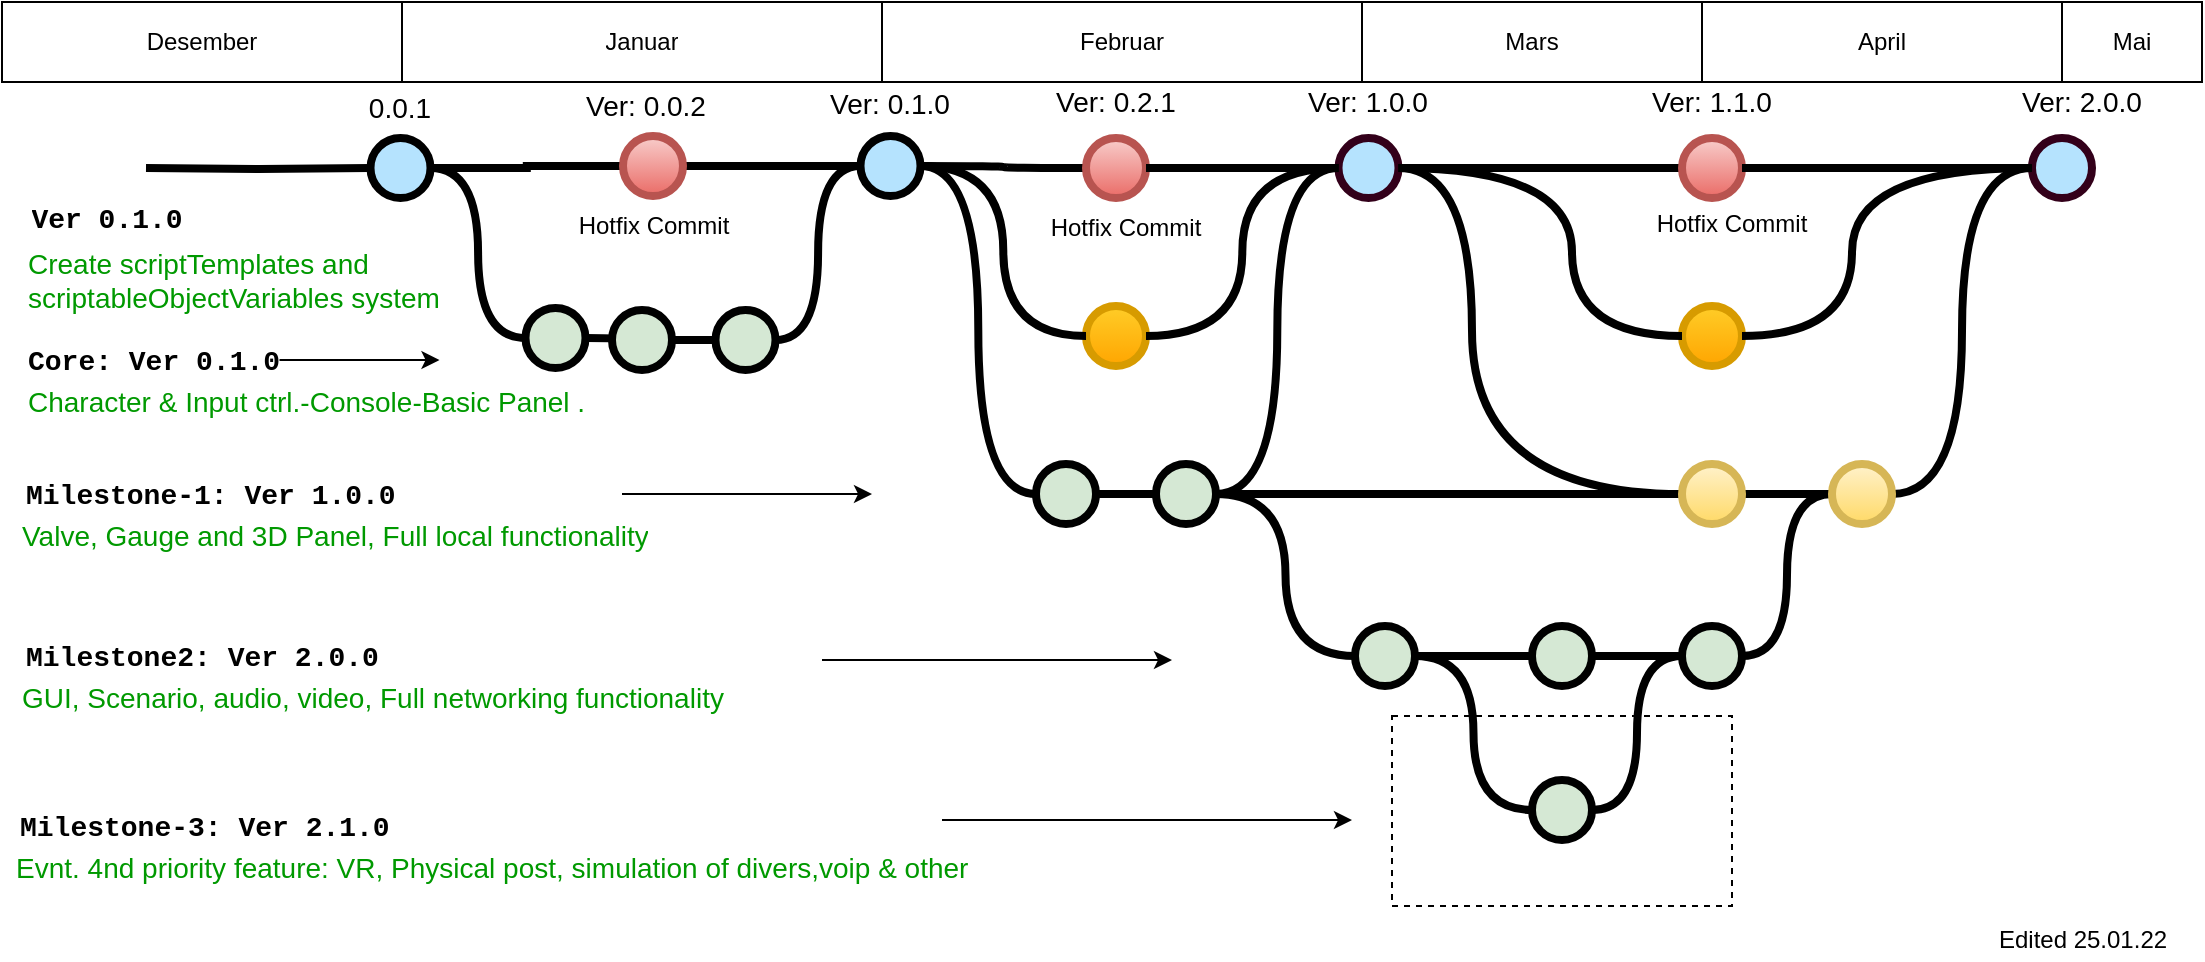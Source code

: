 <mxfile version="14.9.6" type="device"><diagram id="yPxyJZ8AM_hMuL3Unpa9" name="complex gitflow"><mxGraphModel dx="1220" dy="1127" grid="1" gridSize="10" guides="1" tooltips="1" connect="1" arrows="1" fold="1" page="1" pageScale="1" pageWidth="1100" pageHeight="850" math="0" shadow="0"><root><mxCell id="0"/><mxCell id="1" parent="0"/><mxCell id="LVdkpB_ZhsbsHTu6FTD1-12" value="" style="rounded=0;whiteSpace=wrap;html=1;dashed=1;" vertex="1" parent="1"><mxGeometry x="695" y="358" width="170" height="95" as="geometry"/></mxCell><mxCell id="uWUnNED6HEl2aK5fdaIb-7" value="Hotfix Commit" style="text;html=1;strokeColor=none;fillColor=none;align=center;verticalAlign=middle;whiteSpace=wrap;overflow=hidden;" parent="1" vertex="1"><mxGeometry x="285.5" y="98" width="80" height="30" as="geometry"/></mxCell><mxCell id="uWUnNED6HEl2aK5fdaIb-8" value="" style="edgeStyle=orthogonalEdgeStyle;rounded=0;html=1;jettySize=auto;orthogonalLoop=1;plain-blue;endArrow=none;endFill=0;strokeWidth=4;strokeColor=#000000;entryX=0;entryY=0.5;entryDx=0;entryDy=0;entryPerimeter=0;" parent="1" source="uWUnNED6HEl2aK5fdaIb-10" target="9hBKPDzoitwpIBdzFDQ7-16" edge="1"><mxGeometry x="214.25" y="84" as="geometry"><mxPoint x="364.25" y="84" as="targetPoint"/></mxGeometry></mxCell><mxCell id="uWUnNED6HEl2aK5fdaIb-9" style="edgeStyle=orthogonalEdgeStyle;curved=1;rounded=0;html=1;exitX=1;exitY=0.5;exitPerimeter=0;entryX=0;entryY=0.5;entryPerimeter=0;endArrow=none;endFill=0;jettySize=auto;orthogonalLoop=1;strokeWidth=4;fontSize=15;" parent="1" source="uWUnNED6HEl2aK5fdaIb-10" target="uWUnNED6HEl2aK5fdaIb-15" edge="1"><mxGeometry relative="1" as="geometry"/></mxCell><mxCell id="uWUnNED6HEl2aK5fdaIb-10" value="" style="verticalLabelPosition=bottom;verticalAlign=top;html=1;strokeWidth=4;shape=mxgraph.flowchart.on-page_reference;plain-blue;gradientColor=none;fillColor=#B5E3Fe;strokeColor=#000000;" parent="1" vertex="1"><mxGeometry x="184.25" y="69" width="30" height="30" as="geometry"/></mxCell><mxCell id="uWUnNED6HEl2aK5fdaIb-80" value="" style="edgeStyle=orthogonalEdgeStyle;curved=1;rounded=0;orthogonalLoop=1;jettySize=auto;html=1;endArrow=none;endFill=0;strokeWidth=4;entryX=0;entryY=0.5;entryDx=0;entryDy=0;entryPerimeter=0;" parent="1" source="uWUnNED6HEl2aK5fdaIb-11" target="E5Rab_nmGA3VLxjeqgws-47" edge="1"><mxGeometry relative="1" as="geometry"><mxPoint x="541.5" y="85" as="targetPoint"/></mxGeometry></mxCell><mxCell id="uWUnNED6HEl2aK5fdaIb-105" style="edgeStyle=orthogonalEdgeStyle;curved=1;rounded=0;orthogonalLoop=1;jettySize=auto;html=1;exitX=1;exitY=0.5;exitDx=0;exitDy=0;exitPerimeter=0;entryX=0;entryY=0.5;entryDx=0;entryDy=0;entryPerimeter=0;endArrow=none;endFill=0;strokeWidth=4;fontFamily=Courier New;fontColor=#009900;" parent="1" source="uWUnNED6HEl2aK5fdaIb-11" target="uWUnNED6HEl2aK5fdaIb-104" edge="1"><mxGeometry relative="1" as="geometry"/></mxCell><mxCell id="uWUnNED6HEl2aK5fdaIb-11" value="" style="verticalLabelPosition=bottom;verticalAlign=top;html=1;strokeWidth=4;shape=mxgraph.flowchart.on-page_reference;plain-blue;gradientColor=none;strokeColor=#000000;fillColor=#B5E3FE;" parent="1" vertex="1"><mxGeometry x="429.25" y="68" width="30" height="30" as="geometry"/></mxCell><mxCell id="uWUnNED6HEl2aK5fdaIb-109" value="" style="verticalLabelPosition=bottom;verticalAlign=top;html=1;strokeWidth=4;shape=mxgraph.flowchart.on-page_reference;plain-blue;gradientColor=none;strokeColor=#33001A;fillColor=#B5E3FE;" parent="1" vertex="1"><mxGeometry x="668.25" y="69" width="30" height="30" as="geometry"/></mxCell><mxCell id="uWUnNED6HEl2aK5fdaIb-12" value="" style="edgeStyle=orthogonalEdgeStyle;rounded=0;html=1;jettySize=auto;orthogonalLoop=1;strokeWidth=4;endArrow=none;endFill=0;" parent="1" target="uWUnNED6HEl2aK5fdaIb-10" edge="1"><mxGeometry x="114.25" y="84" as="geometry"><mxPoint x="72" y="84" as="sourcePoint"/></mxGeometry></mxCell><mxCell id="uWUnNED6HEl2aK5fdaIb-13" value="Ver 0.1.0" style="text;html=1;strokeColor=none;fillColor=none;align=center;verticalAlign=middle;whiteSpace=wrap;overflow=hidden;fontSize=14;fontStyle=1;fontFamily=Courier New;" parent="1" vertex="1"><mxGeometry x="5" y="89" width="95" height="42" as="geometry"/></mxCell><mxCell id="uWUnNED6HEl2aK5fdaIb-14" style="edgeStyle=orthogonalEdgeStyle;curved=1;rounded=0;html=1;exitX=1;exitY=0.5;exitPerimeter=0;endArrow=none;endFill=0;jettySize=auto;orthogonalLoop=1;strokeWidth=4;fontSize=15;" parent="1" source="uWUnNED6HEl2aK5fdaIb-15" target="uWUnNED6HEl2aK5fdaIb-17" edge="1"><mxGeometry relative="1" as="geometry"/></mxCell><mxCell id="uWUnNED6HEl2aK5fdaIb-15" value="" style="verticalLabelPosition=bottom;verticalAlign=top;html=1;strokeWidth=4;shape=mxgraph.flowchart.on-page_reference;plain-purple;gradientColor=none;strokeColor=#000000;fillColor=#D5E8D4;" parent="1" vertex="1"><mxGeometry x="261.75" y="154" width="30" height="30" as="geometry"/></mxCell><mxCell id="uWUnNED6HEl2aK5fdaIb-16" style="edgeStyle=orthogonalEdgeStyle;curved=1;rounded=0;html=1;exitX=1;exitY=0.5;exitPerimeter=0;entryX=0;entryY=0.5;entryPerimeter=0;endArrow=none;endFill=0;jettySize=auto;orthogonalLoop=1;strokeWidth=4;fontSize=15;" parent="1" source="uWUnNED6HEl2aK5fdaIb-17" target="uWUnNED6HEl2aK5fdaIb-19" edge="1"><mxGeometry relative="1" as="geometry"/></mxCell><mxCell id="uWUnNED6HEl2aK5fdaIb-17" value="" style="verticalLabelPosition=bottom;verticalAlign=top;html=1;strokeWidth=4;shape=mxgraph.flowchart.on-page_reference;plain-purple;gradientColor=none;strokeColor=#000000;fillColor=#D5E8D4;" parent="1" vertex="1"><mxGeometry x="305" y="155" width="30" height="30" as="geometry"/></mxCell><mxCell id="uWUnNED6HEl2aK5fdaIb-18" style="edgeStyle=orthogonalEdgeStyle;curved=1;rounded=0;html=1;exitX=1;exitY=0.5;exitPerimeter=0;entryX=0;entryY=0.5;entryPerimeter=0;endArrow=none;endFill=0;jettySize=auto;orthogonalLoop=1;strokeWidth=4;fontSize=15;" parent="1" source="uWUnNED6HEl2aK5fdaIb-19" target="uWUnNED6HEl2aK5fdaIb-11" edge="1"><mxGeometry relative="1" as="geometry"/></mxCell><mxCell id="uWUnNED6HEl2aK5fdaIb-19" value="" style="verticalLabelPosition=bottom;verticalAlign=top;html=1;strokeWidth=4;shape=mxgraph.flowchart.on-page_reference;plain-purple;gradientColor=none;strokeColor=#000000;fillColor=#D5E8D4;" parent="1" vertex="1"><mxGeometry x="356.75" y="155" width="30" height="30" as="geometry"/></mxCell><mxCell id="uWUnNED6HEl2aK5fdaIb-20" value="Core: Ver 0.1.0" style="text;html=1;strokeColor=none;fillColor=none;align=left;verticalAlign=middle;whiteSpace=wrap;overflow=hidden;fontSize=14;fontStyle=1;fontFamily=Courier New;" parent="1" vertex="1"><mxGeometry x="10.75" y="170" width="129.25" height="20" as="geometry"/></mxCell><mxCell id="uWUnNED6HEl2aK5fdaIb-71" value="" style="edgeStyle=orthogonalEdgeStyle;rounded=0;orthogonalLoop=1;jettySize=auto;html=1;endArrow=none;endFill=0;strokeWidth=4;entryX=0;entryY=0.5;entryDx=0;entryDy=0;entryPerimeter=0;" parent="1" source="uWUnNED6HEl2aK5fdaIb-69" target="uWUnNED6HEl2aK5fdaIb-77" edge="1"><mxGeometry relative="1" as="geometry"><mxPoint x="690.5" y="330.059" as="targetPoint"/></mxGeometry></mxCell><mxCell id="uWUnNED6HEl2aK5fdaIb-75" style="edgeStyle=orthogonalEdgeStyle;rounded=0;orthogonalLoop=1;jettySize=auto;html=1;entryX=1;entryY=0.5;entryDx=0;entryDy=0;entryPerimeter=0;endArrow=none;endFill=0;strokeWidth=4;curved=1;" parent="1" source="uWUnNED6HEl2aK5fdaIb-69" target="uWUnNED6HEl2aK5fdaIb-106" edge="1"><mxGeometry relative="1" as="geometry"/></mxCell><mxCell id="uWUnNED6HEl2aK5fdaIb-94" style="edgeStyle=orthogonalEdgeStyle;curved=1;rounded=0;orthogonalLoop=1;jettySize=auto;html=1;exitX=1;exitY=0.5;exitDx=0;exitDy=0;exitPerimeter=0;entryX=0;entryY=0.5;entryDx=0;entryDy=0;entryPerimeter=0;endArrow=none;endFill=0;strokeWidth=4;fontFamily=Courier New;fontColor=#009900;" parent="1" source="uWUnNED6HEl2aK5fdaIb-69" target="uWUnNED6HEl2aK5fdaIb-82" edge="1"><mxGeometry relative="1" as="geometry"/></mxCell><mxCell id="uWUnNED6HEl2aK5fdaIb-69" value="" style="verticalLabelPosition=bottom;verticalAlign=top;html=1;strokeWidth=4;shape=mxgraph.flowchart.on-page_reference;plain-purple;gradientColor=none;strokeColor=#000000;fillColor=#D5E8D4;" parent="1" vertex="1"><mxGeometry x="676.5" y="313" width="30" height="30" as="geometry"/></mxCell><mxCell id="uWUnNED6HEl2aK5fdaIb-96" value="" style="edgeStyle=orthogonalEdgeStyle;curved=1;rounded=0;orthogonalLoop=1;jettySize=auto;html=1;endArrow=none;endFill=0;strokeWidth=4;fontFamily=Courier New;fontColor=#009900;" parent="1" source="uWUnNED6HEl2aK5fdaIb-77" target="uWUnNED6HEl2aK5fdaIb-95" edge="1"><mxGeometry relative="1" as="geometry"/></mxCell><mxCell id="uWUnNED6HEl2aK5fdaIb-77" value="" style="verticalLabelPosition=bottom;verticalAlign=top;html=1;strokeWidth=4;shape=mxgraph.flowchart.on-page_reference;plain-purple;gradientColor=none;strokeColor=#000000;fillColor=#D5E8D4;" parent="1" vertex="1"><mxGeometry x="765" y="313" width="30" height="30" as="geometry"/></mxCell><mxCell id="uWUnNED6HEl2aK5fdaIb-108" style="edgeStyle=orthogonalEdgeStyle;curved=1;rounded=0;orthogonalLoop=1;jettySize=auto;html=1;entryX=0;entryY=0.5;entryDx=0;entryDy=0;entryPerimeter=0;endArrow=none;endFill=0;strokeWidth=4;fontFamily=Courier New;fontColor=#009900;" parent="1" source="uWUnNED6HEl2aK5fdaIb-95" target="E5Rab_nmGA3VLxjeqgws-13" edge="1"><mxGeometry relative="1" as="geometry"/></mxCell><mxCell id="uWUnNED6HEl2aK5fdaIb-95" value="" style="verticalLabelPosition=bottom;verticalAlign=top;html=1;strokeWidth=4;shape=mxgraph.flowchart.on-page_reference;plain-purple;gradientColor=none;strokeColor=#000000;fillColor=#D5E8D4;" parent="1" vertex="1"><mxGeometry x="840" y="313" width="30" height="30" as="geometry"/></mxCell><mxCell id="uWUnNED6HEl2aK5fdaIb-76" value="Milestone-1: Ver 1.0.0" style="text;html=1;strokeColor=none;fillColor=none;align=left;verticalAlign=middle;whiteSpace=wrap;overflow=hidden;fontSize=14;fontStyle=1;fontFamily=Courier New;" parent="1" vertex="1"><mxGeometry x="9.75" y="237" width="210.25" height="20" as="geometry"/></mxCell><mxCell id="uWUnNED6HEl2aK5fdaIb-82" value="" style="verticalLabelPosition=bottom;verticalAlign=top;html=1;strokeWidth=4;shape=mxgraph.flowchart.on-page_reference;plain-purple;gradientColor=none;strokeColor=#000000;fillColor=#D5E8D4;" parent="1" vertex="1"><mxGeometry x="765" y="390" width="30" height="30" as="geometry"/></mxCell><mxCell id="uWUnNED6HEl2aK5fdaIb-97" style="edgeStyle=orthogonalEdgeStyle;curved=1;rounded=0;orthogonalLoop=1;jettySize=auto;html=1;exitX=1;exitY=0.5;exitDx=0;exitDy=0;exitPerimeter=0;entryX=0;entryY=0.5;entryDx=0;entryDy=0;entryPerimeter=0;endArrow=none;endFill=0;strokeWidth=4;fontFamily=Courier New;fontColor=#009900;" parent="1" source="uWUnNED6HEl2aK5fdaIb-82" target="uWUnNED6HEl2aK5fdaIb-95" edge="1"><mxGeometry relative="1" as="geometry"><mxPoint x="824" y="404" as="sourcePoint"/></mxGeometry></mxCell><mxCell id="uWUnNED6HEl2aK5fdaIb-86" value="Milestone2: Ver 2.0.0" style="text;html=1;strokeColor=none;fillColor=none;align=left;verticalAlign=middle;whiteSpace=wrap;overflow=hidden;fontSize=14;fontStyle=1;fontFamily=Courier New;" parent="1" vertex="1"><mxGeometry x="9.5" y="318" width="260.5" height="20" as="geometry"/></mxCell><mxCell id="uWUnNED6HEl2aK5fdaIb-87" value="Valve, Gauge and 3D Panel, Full local functionality" style="text;html=1;strokeColor=none;fillColor=none;align=left;verticalAlign=middle;whiteSpace=wrap;overflow=hidden;fontSize=14;fontStyle=0;fontColor=#009900;" parent="1" vertex="1"><mxGeometry x="7.75" y="257" width="452.25" height="20" as="geometry"/></mxCell><mxCell id="uWUnNED6HEl2aK5fdaIb-88" value="GUI, Scenario, audio, video, Full networking functionality" style="text;html=1;strokeColor=none;fillColor=none;align=left;verticalAlign=middle;whiteSpace=wrap;overflow=hidden;fontSize=14;fontStyle=0;fontColor=#009900;" parent="1" vertex="1"><mxGeometry x="7.75" y="338" width="582.25" height="20" as="geometry"/></mxCell><mxCell id="uWUnNED6HEl2aK5fdaIb-89" value="Character &amp;amp; Input ctrl.-Console-Basic Panel ." style="text;html=1;strokeColor=none;fillColor=none;align=left;verticalAlign=middle;whiteSpace=wrap;overflow=hidden;fontSize=14;fontStyle=0;fontColor=#009900;" parent="1" vertex="1"><mxGeometry x="10.75" y="190" width="421.25" height="20" as="geometry"/></mxCell><mxCell id="uWUnNED6HEl2aK5fdaIb-90" value="Create scriptTemplates and scriptableObjectVariables system" style="text;html=1;strokeColor=none;fillColor=none;align=left;verticalAlign=middle;whiteSpace=wrap;overflow=hidden;fontSize=14;fontStyle=0;fontColor=#009900;" parent="1" vertex="1"><mxGeometry x="10.75" y="119" width="209.25" height="41" as="geometry"/></mxCell><mxCell id="uWUnNED6HEl2aK5fdaIb-91" value="" style="endArrow=classic;html=1;strokeWidth=1;fontFamily=Courier New;fontColor=#009900;" parent="1" edge="1"><mxGeometry width="50" height="50" relative="1" as="geometry"><mxPoint x="410" y="330" as="sourcePoint"/><mxPoint x="585" y="330" as="targetPoint"/></mxGeometry></mxCell><mxCell id="uWUnNED6HEl2aK5fdaIb-92" value="" style="endArrow=classic;html=1;strokeWidth=1;fontFamily=Courier New;fontColor=#009900;" parent="1" edge="1"><mxGeometry width="50" height="50" relative="1" as="geometry"><mxPoint x="310" y="247" as="sourcePoint"/><mxPoint x="435" y="247" as="targetPoint"/></mxGeometry></mxCell><mxCell id="uWUnNED6HEl2aK5fdaIb-93" value="" style="endArrow=classic;html=1;strokeWidth=1;fontFamily=Courier New;fontColor=#009900;" parent="1" edge="1"><mxGeometry width="50" height="50" relative="1" as="geometry"><mxPoint x="138.75" y="180" as="sourcePoint"/><mxPoint x="218.75" y="180" as="targetPoint"/></mxGeometry></mxCell><mxCell id="uWUnNED6HEl2aK5fdaIb-103" value="0.0.1" style="text;html=1;strokeColor=none;fillColor=none;align=center;verticalAlign=middle;whiteSpace=wrap;overflow=hidden;fontSize=14;" parent="1" vertex="1"><mxGeometry x="164.25" y="43" width="70" height="20" as="geometry"/></mxCell><mxCell id="uWUnNED6HEl2aK5fdaIb-107" value="" style="edgeStyle=orthogonalEdgeStyle;curved=1;rounded=0;orthogonalLoop=1;jettySize=auto;html=1;endArrow=none;endFill=0;strokeWidth=4;fontFamily=Courier New;fontColor=#009900;" parent="1" source="uWUnNED6HEl2aK5fdaIb-104" target="uWUnNED6HEl2aK5fdaIb-106" edge="1"><mxGeometry relative="1" as="geometry"/></mxCell><mxCell id="uWUnNED6HEl2aK5fdaIb-104" value="" style="verticalLabelPosition=bottom;verticalAlign=top;html=1;strokeWidth=4;shape=mxgraph.flowchart.on-page_reference;plain-purple;gradientColor=none;strokeColor=#000000;fillColor=#D5E8D4;" parent="1" vertex="1"><mxGeometry x="517" y="232" width="30" height="30" as="geometry"/></mxCell><mxCell id="uWUnNED6HEl2aK5fdaIb-115" style="edgeStyle=orthogonalEdgeStyle;curved=1;rounded=0;orthogonalLoop=1;jettySize=auto;html=1;entryX=0;entryY=0.5;entryDx=0;entryDy=0;entryPerimeter=0;endArrow=none;endFill=0;strokeWidth=4;fontFamily=Courier New;fontColor=#009900;" parent="1" source="uWUnNED6HEl2aK5fdaIb-106" target="uWUnNED6HEl2aK5fdaIb-109" edge="1"><mxGeometry relative="1" as="geometry"/></mxCell><mxCell id="uWUnNED6HEl2aK5fdaIb-106" value="" style="verticalLabelPosition=bottom;verticalAlign=top;html=1;strokeWidth=4;shape=mxgraph.flowchart.on-page_reference;plain-purple;gradientColor=none;strokeColor=#000000;fillColor=#D5E8D4;" parent="1" vertex="1"><mxGeometry x="577" y="232" width="30" height="30" as="geometry"/></mxCell><mxCell id="uWUnNED6HEl2aK5fdaIb-116" value="Ver: 0.1.0" style="text;html=1;strokeColor=none;fillColor=none;align=center;verticalAlign=middle;whiteSpace=wrap;overflow=hidden;fontSize=14;" parent="1" vertex="1"><mxGeometry x="389.25" y="41" width="110" height="20" as="geometry"/></mxCell><mxCell id="9hBKPDzoitwpIBdzFDQ7-21" value="" style="edgeStyle=orthogonalEdgeStyle;rounded=0;orthogonalLoop=1;jettySize=auto;html=1;fontSize=15;endArrow=none;endFill=0;strokeWidth=4;entryX=0;entryY=0.5;entryDx=0;entryDy=0;entryPerimeter=0;" parent="1" source="9hBKPDzoitwpIBdzFDQ7-16" target="uWUnNED6HEl2aK5fdaIb-11" edge="1"><mxGeometry relative="1" as="geometry"><mxPoint x="418.5" y="85" as="targetPoint"/></mxGeometry></mxCell><mxCell id="9hBKPDzoitwpIBdzFDQ7-16" value="" style="verticalLabelPosition=bottom;verticalAlign=top;html=1;strokeWidth=4;shape=mxgraph.flowchart.on-page_reference;plain-blue;gradientColor=#EA6B66;strokeColor=#B85450;fillColor=#F8CECC;" parent="1" vertex="1"><mxGeometry x="310.5" y="68" width="30" height="30" as="geometry"/></mxCell><mxCell id="9hBKPDzoitwpIBdzFDQ7-61" value="Ver: 0.0.2" style="text;html=1;strokeColor=none;fillColor=none;align=center;verticalAlign=middle;whiteSpace=wrap;overflow=hidden;fontSize=14;" parent="1" vertex="1"><mxGeometry x="286.75" y="42" width="70" height="20" as="geometry"/></mxCell><mxCell id="E5Rab_nmGA3VLxjeqgws-1" value="" style="edgeStyle=orthogonalEdgeStyle;curved=1;rounded=0;orthogonalLoop=1;jettySize=auto;html=1;endArrow=none;endFill=0;strokeWidth=4;entryX=0;entryY=0.5;entryDx=0;entryDy=0;entryPerimeter=0;exitX=1;exitY=0.5;exitDx=0;exitDy=0;exitPerimeter=0;" parent="1" source="uWUnNED6HEl2aK5fdaIb-109" target="E5Rab_nmGA3VLxjeqgws-50" edge="1"><mxGeometry relative="1" as="geometry"><mxPoint x="918.75" y="84" as="targetPoint"/><mxPoint x="836.5" y="84.059" as="sourcePoint"/><Array as="points"/></mxGeometry></mxCell><mxCell id="E5Rab_nmGA3VLxjeqgws-2" style="edgeStyle=orthogonalEdgeStyle;curved=1;rounded=0;orthogonalLoop=1;jettySize=auto;html=1;exitX=1;exitY=0.5;exitDx=0;exitDy=0;exitPerimeter=0;entryX=0;entryY=0.5;entryDx=0;entryDy=0;entryPerimeter=0;endArrow=none;endFill=0;strokeWidth=4;fontFamily=Courier New;fontColor=#009900;" parent="1" source="uWUnNED6HEl2aK5fdaIb-109" target="E5Rab_nmGA3VLxjeqgws-36" edge="1"><mxGeometry relative="1" as="geometry"><mxPoint x="836.5" y="84" as="sourcePoint"/><mxPoint x="751.25" y="247" as="targetPoint"/><Array as="points"><mxPoint x="735" y="84"/><mxPoint x="735" y="247"/></Array></mxGeometry></mxCell><mxCell id="E5Rab_nmGA3VLxjeqgws-4" value="" style="verticalLabelPosition=bottom;verticalAlign=top;html=1;strokeWidth=4;shape=mxgraph.flowchart.on-page_reference;plain-blue;gradientColor=none;strokeColor=#33001A;fillColor=#B5E3FE;" parent="1" vertex="1"><mxGeometry x="1015" y="69" width="30" height="30" as="geometry"/></mxCell><mxCell id="E5Rab_nmGA3VLxjeqgws-10" value="" style="edgeStyle=orthogonalEdgeStyle;curved=1;rounded=0;orthogonalLoop=1;jettySize=auto;html=1;endArrow=none;endFill=0;strokeWidth=4;fontFamily=Courier New;fontColor=#009900;exitX=1;exitY=0.5;exitDx=0;exitDy=0;exitPerimeter=0;" parent="1" source="E5Rab_nmGA3VLxjeqgws-36" target="E5Rab_nmGA3VLxjeqgws-13" edge="1"><mxGeometry relative="1" as="geometry"><mxPoint x="764.25" y="247" as="sourcePoint"/></mxGeometry></mxCell><mxCell id="E5Rab_nmGA3VLxjeqgws-12" style="edgeStyle=orthogonalEdgeStyle;curved=1;rounded=0;orthogonalLoop=1;jettySize=auto;html=1;entryX=0;entryY=0.5;entryDx=0;entryDy=0;entryPerimeter=0;endArrow=none;endFill=0;strokeWidth=4;fontFamily=Courier New;fontColor=#009900;" parent="1" source="E5Rab_nmGA3VLxjeqgws-13" target="E5Rab_nmGA3VLxjeqgws-4" edge="1"><mxGeometry relative="1" as="geometry"/></mxCell><mxCell id="E5Rab_nmGA3VLxjeqgws-13" value="" style="verticalLabelPosition=bottom;verticalAlign=top;html=1;strokeWidth=4;shape=mxgraph.flowchart.on-page_reference;gradientColor=#ffd966;strokeColor=#d6b656;fillColor=#fff2cc;" parent="1" vertex="1"><mxGeometry x="915" y="232" width="30" height="30" as="geometry"/></mxCell><mxCell id="E5Rab_nmGA3VLxjeqgws-20" style="edgeStyle=orthogonalEdgeStyle;curved=1;rounded=0;html=1;endArrow=none;endFill=0;jettySize=auto;orthogonalLoop=1;strokeWidth=4;fontSize=15;exitX=1;exitY=0.5;exitDx=0;exitDy=0;exitPerimeter=0;entryX=0;entryY=0.5;entryDx=0;entryDy=0;entryPerimeter=0;" parent="1" source="uWUnNED6HEl2aK5fdaIb-106" target="E5Rab_nmGA3VLxjeqgws-36" edge="1"><mxGeometry relative="1" as="geometry"><mxPoint x="642.5" y="261" as="sourcePoint"/><mxPoint x="751.25" y="247" as="targetPoint"/><Array as="points"><mxPoint x="683.75" y="247"/><mxPoint x="683.75" y="247"/></Array></mxGeometry></mxCell><mxCell id="E5Rab_nmGA3VLxjeqgws-31" value="Ver: 1.0.0" style="text;html=1;strokeColor=none;fillColor=none;align=center;verticalAlign=middle;whiteSpace=wrap;overflow=hidden;fontSize=14;" parent="1" vertex="1"><mxGeometry x="628.25" y="40" width="110" height="20" as="geometry"/></mxCell><mxCell id="E5Rab_nmGA3VLxjeqgws-32" value="Ver: 2.0.0" style="text;html=1;strokeColor=none;fillColor=none;align=center;verticalAlign=middle;whiteSpace=wrap;overflow=hidden;fontSize=14;" parent="1" vertex="1"><mxGeometry x="985" y="40" width="110" height="20" as="geometry"/></mxCell><mxCell id="E5Rab_nmGA3VLxjeqgws-33" value="Milestone-3: Ver 2.1.0" style="text;html=1;strokeColor=none;fillColor=none;align=left;verticalAlign=middle;whiteSpace=wrap;overflow=hidden;fontSize=14;fontStyle=1;fontFamily=Courier New;" parent="1" vertex="1"><mxGeometry x="6.75" y="403" width="240" height="20" as="geometry"/></mxCell><mxCell id="E5Rab_nmGA3VLxjeqgws-34" value="Evnt. 4nd priority feature: VR, Physical post, simulation of divers,voip &amp;amp; other" style="text;html=1;strokeColor=none;fillColor=none;align=left;verticalAlign=middle;whiteSpace=wrap;overflow=hidden;fontSize=14;fontStyle=0;fontColor=#009900;" parent="1" vertex="1"><mxGeometry x="5" y="423" width="525" height="20" as="geometry"/></mxCell><mxCell id="E5Rab_nmGA3VLxjeqgws-35" value="" style="endArrow=classic;html=1;strokeWidth=1;fontFamily=Courier New;fontColor=#009900;" parent="1" edge="1"><mxGeometry width="50" height="50" relative="1" as="geometry"><mxPoint x="470" y="410" as="sourcePoint"/><mxPoint x="675" y="410" as="targetPoint"/></mxGeometry></mxCell><mxCell id="E5Rab_nmGA3VLxjeqgws-36" value="" style="verticalLabelPosition=bottom;verticalAlign=top;html=1;strokeWidth=4;shape=mxgraph.flowchart.on-page_reference;strokeColor=#d6b656;fillColor=#fff2cc;gradientColor=#ffd966;" parent="1" vertex="1"><mxGeometry x="840" y="232" width="30" height="30" as="geometry"/></mxCell><mxCell id="E5Rab_nmGA3VLxjeqgws-39" value="" style="verticalLabelPosition=bottom;verticalAlign=top;html=1;strokeWidth=4;shape=mxgraph.flowchart.on-page_reference;strokeColor=#d79b00;fillColor=#ffcd28;gradientColor=#ffa500;" parent="1" vertex="1"><mxGeometry x="542" y="153" width="30" height="30" as="geometry"/></mxCell><mxCell id="E5Rab_nmGA3VLxjeqgws-45" value="" style="verticalLabelPosition=bottom;verticalAlign=top;html=1;strokeWidth=4;shape=mxgraph.flowchart.on-page_reference;gradientColor=#ffa500;strokeColor=#d79b00;fillColor=#ffcd28;" parent="1" vertex="1"><mxGeometry x="840" y="153" width="30" height="30" as="geometry"/></mxCell><mxCell id="E5Rab_nmGA3VLxjeqgws-46" value="Hotfix Commit" style="text;html=1;strokeColor=none;fillColor=none;align=center;verticalAlign=middle;whiteSpace=wrap;overflow=hidden;" parent="1" vertex="1"><mxGeometry x="522" y="99" width="80" height="30" as="geometry"/></mxCell><mxCell id="E5Rab_nmGA3VLxjeqgws-47" value="" style="verticalLabelPosition=bottom;verticalAlign=top;html=1;strokeWidth=4;shape=mxgraph.flowchart.on-page_reference;plain-blue;gradientColor=#EA6B66;strokeColor=#B85450;fillColor=#F8CECC;" parent="1" vertex="1"><mxGeometry x="542" y="69" width="30" height="30" as="geometry"/></mxCell><mxCell id="E5Rab_nmGA3VLxjeqgws-48" value="Ver: 0.2.1" style="text;html=1;strokeColor=none;fillColor=none;align=center;verticalAlign=middle;whiteSpace=wrap;overflow=hidden;fontSize=14;" parent="1" vertex="1"><mxGeometry x="522" y="40" width="70" height="20" as="geometry"/></mxCell><mxCell id="E5Rab_nmGA3VLxjeqgws-49" value="Hotfix Commit" style="text;html=1;strokeColor=none;fillColor=none;align=center;verticalAlign=middle;whiteSpace=wrap;overflow=hidden;" parent="1" vertex="1"><mxGeometry x="825" y="97" width="80" height="30" as="geometry"/></mxCell><mxCell id="E5Rab_nmGA3VLxjeqgws-50" value="" style="verticalLabelPosition=bottom;verticalAlign=top;html=1;strokeWidth=4;shape=mxgraph.flowchart.on-page_reference;plain-blue;gradientColor=#EA6B66;strokeColor=#B85450;fillColor=#F8CECC;" parent="1" vertex="1"><mxGeometry x="840" y="69" width="30" height="30" as="geometry"/></mxCell><mxCell id="E5Rab_nmGA3VLxjeqgws-51" value="Ver: 1.1.0" style="text;html=1;strokeColor=none;fillColor=none;align=center;verticalAlign=middle;whiteSpace=wrap;overflow=hidden;fontSize=14;" parent="1" vertex="1"><mxGeometry x="820" y="40" width="70" height="20" as="geometry"/></mxCell><mxCell id="E5Rab_nmGA3VLxjeqgws-52" value="" style="edgeStyle=orthogonalEdgeStyle;curved=1;rounded=0;orthogonalLoop=1;jettySize=auto;html=1;endArrow=none;endFill=0;strokeWidth=4;entryX=0;entryY=0.5;entryDx=0;entryDy=0;entryPerimeter=0;exitX=1;exitY=0.5;exitDx=0;exitDy=0;exitPerimeter=0;" parent="1" source="E5Rab_nmGA3VLxjeqgws-47" target="uWUnNED6HEl2aK5fdaIb-109" edge="1"><mxGeometry relative="1" as="geometry"><mxPoint x="557" y="94" as="targetPoint"/><mxPoint x="469.25" y="94" as="sourcePoint"/></mxGeometry></mxCell><mxCell id="E5Rab_nmGA3VLxjeqgws-53" value="" style="edgeStyle=orthogonalEdgeStyle;curved=1;rounded=0;orthogonalLoop=1;jettySize=auto;html=1;endArrow=none;endFill=0;strokeWidth=4;entryX=1;entryY=0.5;entryDx=0;entryDy=0;entryPerimeter=0;exitX=0;exitY=0.5;exitDx=0;exitDy=0;exitPerimeter=0;" parent="1" source="E5Rab_nmGA3VLxjeqgws-4" target="E5Rab_nmGA3VLxjeqgws-50" edge="1"><mxGeometry relative="1" as="geometry"><mxPoint x="860" y="92" as="targetPoint"/><mxPoint x="691.25" y="94" as="sourcePoint"/><Array as="points"/></mxGeometry></mxCell><mxCell id="E5Rab_nmGA3VLxjeqgws-58" style="edgeStyle=orthogonalEdgeStyle;curved=1;rounded=0;html=1;exitX=1;exitY=0.5;exitPerimeter=0;entryX=0;entryY=0.5;entryPerimeter=0;endArrow=none;endFill=0;jettySize=auto;orthogonalLoop=1;strokeWidth=4;fontSize=15;exitDx=0;exitDy=0;entryDx=0;entryDy=0;" parent="1" source="uWUnNED6HEl2aK5fdaIb-11" target="E5Rab_nmGA3VLxjeqgws-39" edge="1"><mxGeometry relative="1" as="geometry"><mxPoint x="485" y="93" as="sourcePoint"/><mxPoint x="532.5" y="178" as="targetPoint"/></mxGeometry></mxCell><mxCell id="E5Rab_nmGA3VLxjeqgws-59" style="edgeStyle=orthogonalEdgeStyle;curved=1;rounded=0;html=1;exitX=1;exitY=0.5;exitPerimeter=0;entryX=0;entryY=0.5;entryPerimeter=0;endArrow=none;endFill=0;jettySize=auto;orthogonalLoop=1;strokeWidth=4;fontSize=15;exitDx=0;exitDy=0;entryDx=0;entryDy=0;" parent="1" source="E5Rab_nmGA3VLxjeqgws-39" target="uWUnNED6HEl2aK5fdaIb-109" edge="1"><mxGeometry relative="1" as="geometry"><mxPoint x="585.67" y="179" as="sourcePoint"/><mxPoint x="628.17" y="92" as="targetPoint"/></mxGeometry></mxCell><mxCell id="E5Rab_nmGA3VLxjeqgws-60" style="edgeStyle=orthogonalEdgeStyle;curved=1;rounded=0;html=1;exitX=1;exitY=0.5;exitPerimeter=0;entryX=0;entryY=0.5;entryPerimeter=0;endArrow=none;endFill=0;jettySize=auto;orthogonalLoop=1;strokeWidth=4;fontSize=15;entryDx=0;entryDy=0;exitDx=0;exitDy=0;" parent="1" source="E5Rab_nmGA3VLxjeqgws-45" target="E5Rab_nmGA3VLxjeqgws-4" edge="1"><mxGeometry relative="1" as="geometry"><mxPoint x="905" y="180" as="sourcePoint"/><mxPoint x="947.5" y="93" as="targetPoint"/><Array as="points"><mxPoint x="925" y="168"/><mxPoint x="925" y="84"/></Array></mxGeometry></mxCell><mxCell id="E5Rab_nmGA3VLxjeqgws-61" style="edgeStyle=orthogonalEdgeStyle;curved=1;rounded=0;html=1;exitX=1;exitY=0.5;exitPerimeter=0;entryX=0;entryY=0.5;entryPerimeter=0;endArrow=none;endFill=0;jettySize=auto;orthogonalLoop=1;strokeWidth=4;fontSize=15;exitDx=0;exitDy=0;entryDx=0;entryDy=0;" parent="1" source="uWUnNED6HEl2aK5fdaIb-109" target="E5Rab_nmGA3VLxjeqgws-45" edge="1"><mxGeometry relative="1" as="geometry"><mxPoint x="765" y="97" as="sourcePoint"/><mxPoint x="812.5" y="182" as="targetPoint"/><Array as="points"><mxPoint x="785" y="84"/><mxPoint x="785" y="168"/></Array></mxGeometry></mxCell><mxCell id="LVdkpB_ZhsbsHTu6FTD1-4" value="" style="shape=table;startSize=0;container=1;collapsible=0;childLayout=tableLayout;" vertex="1" parent="1"><mxGeometry y="1" width="1100" height="40" as="geometry"/></mxCell><mxCell id="LVdkpB_ZhsbsHTu6FTD1-5" value="" style="shape=partialRectangle;collapsible=0;dropTarget=0;pointerEvents=0;fillColor=none;top=0;left=0;bottom=0;right=0;points=[[0,0.5],[1,0.5]];portConstraint=eastwest;" vertex="1" parent="LVdkpB_ZhsbsHTu6FTD1-4"><mxGeometry width="1100" height="40" as="geometry"/></mxCell><mxCell id="LVdkpB_ZhsbsHTu6FTD1-6" value="Desember" style="shape=partialRectangle;html=1;whiteSpace=wrap;connectable=0;overflow=hidden;fillColor=none;top=0;left=0;bottom=0;right=0;pointerEvents=1;" vertex="1" parent="LVdkpB_ZhsbsHTu6FTD1-5"><mxGeometry width="200" height="40" as="geometry"/></mxCell><mxCell id="LVdkpB_ZhsbsHTu6FTD1-7" value="Januar" style="shape=partialRectangle;html=1;whiteSpace=wrap;connectable=0;overflow=hidden;fillColor=none;top=0;left=0;bottom=0;right=0;pointerEvents=1;" vertex="1" parent="LVdkpB_ZhsbsHTu6FTD1-5"><mxGeometry x="200" width="240" height="40" as="geometry"/></mxCell><mxCell id="LVdkpB_ZhsbsHTu6FTD1-8" value="Februar" style="shape=partialRectangle;html=1;whiteSpace=wrap;connectable=0;overflow=hidden;fillColor=none;top=0;left=0;bottom=0;right=0;pointerEvents=1;" vertex="1" parent="LVdkpB_ZhsbsHTu6FTD1-5"><mxGeometry x="440" width="240" height="40" as="geometry"/></mxCell><mxCell id="LVdkpB_ZhsbsHTu6FTD1-9" value="Mars" style="shape=partialRectangle;html=1;whiteSpace=wrap;connectable=0;overflow=hidden;fillColor=none;top=0;left=0;bottom=0;right=0;pointerEvents=1;" vertex="1" parent="LVdkpB_ZhsbsHTu6FTD1-5"><mxGeometry x="680" width="170" height="40" as="geometry"/></mxCell><mxCell id="LVdkpB_ZhsbsHTu6FTD1-10" value="April" style="shape=partialRectangle;html=1;whiteSpace=wrap;connectable=0;overflow=hidden;fillColor=none;top=0;left=0;bottom=0;right=0;pointerEvents=1;" vertex="1" parent="LVdkpB_ZhsbsHTu6FTD1-5"><mxGeometry x="850" width="180" height="40" as="geometry"/></mxCell><mxCell id="LVdkpB_ZhsbsHTu6FTD1-11" value="Mai" style="shape=partialRectangle;html=1;whiteSpace=wrap;connectable=0;overflow=hidden;fillColor=none;top=0;left=0;bottom=0;right=0;pointerEvents=1;" vertex="1" parent="LVdkpB_ZhsbsHTu6FTD1-5"><mxGeometry x="1030" width="70" height="40" as="geometry"/></mxCell><mxCell id="LVdkpB_ZhsbsHTu6FTD1-13" value="Edited 25.01.22" style="text;html=1;align=center;verticalAlign=middle;resizable=0;points=[];autosize=1;strokeColor=none;" vertex="1" parent="1"><mxGeometry x="990" y="460" width="100" height="20" as="geometry"/></mxCell></root></mxGraphModel></diagram></mxfile>